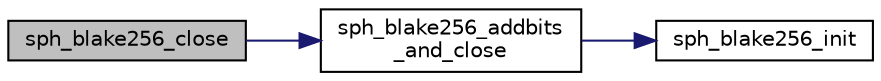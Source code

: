 digraph "sph_blake256_close"
{
 // LATEX_PDF_SIZE
  edge [fontname="Helvetica",fontsize="10",labelfontname="Helvetica",labelfontsize="10"];
  node [fontname="Helvetica",fontsize="10",shape=record];
  rankdir="LR";
  Node10 [label="sph_blake256_close",height=0.2,width=0.4,color="black", fillcolor="grey75", style="filled", fontcolor="black",tooltip=" "];
  Node10 -> Node11 [color="midnightblue",fontsize="10",style="solid",fontname="Helvetica"];
  Node11 [label="sph_blake256_addbits\l_and_close",height=0.2,width=0.4,color="black", fillcolor="white", style="filled",URL="$sph__blake_8h.html#a47422e40c0d7ae6cec34ad02c7eb565f",tooltip=" "];
  Node11 -> Node12 [color="midnightblue",fontsize="10",style="solid",fontname="Helvetica"];
  Node12 [label="sph_blake256_init",height=0.2,width=0.4,color="black", fillcolor="white", style="filled",URL="$sph__blake_8h.html#ade2efd7f08575de2284fea2a66778333",tooltip=" "];
}
